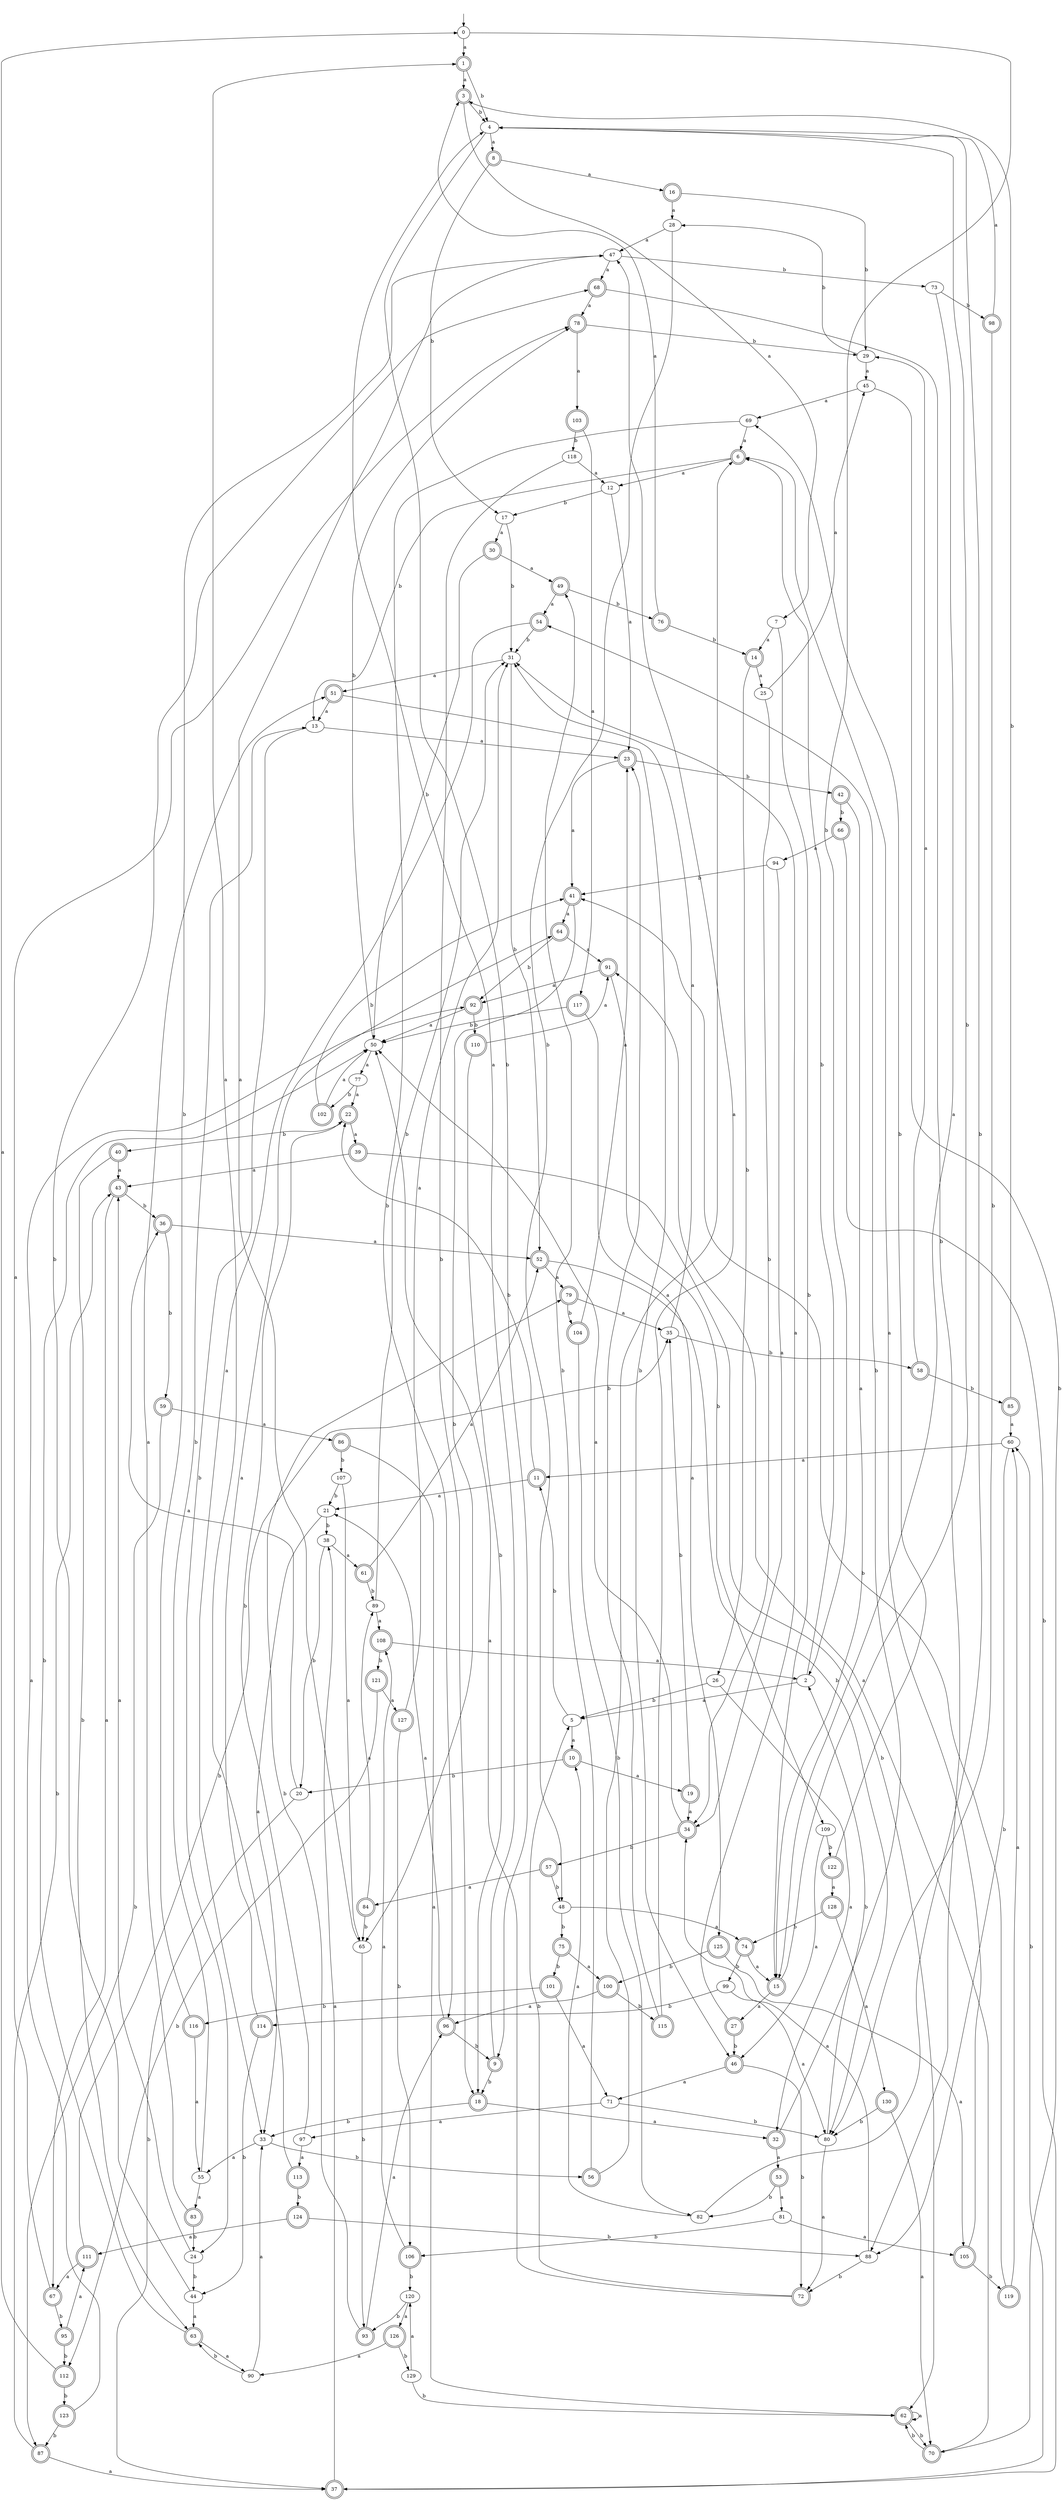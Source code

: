 digraph RandomDFA {
  __start0 [label="", shape=none];
  __start0 -> 0 [label=""];
  0 [shape=circle]
  0 -> 1 [label="a"]
  0 -> 2 [label="b"]
  1 [shape=doublecircle]
  1 -> 3 [label="a"]
  1 -> 4 [label="b"]
  2
  2 -> 5 [label="a"]
  2 -> 6 [label="b"]
  3 [shape=doublecircle]
  3 -> 7 [label="a"]
  3 -> 4 [label="b"]
  4
  4 -> 8 [label="a"]
  4 -> 9 [label="b"]
  5
  5 -> 10 [label="a"]
  5 -> 11 [label="b"]
  6 [shape=doublecircle]
  6 -> 12 [label="a"]
  6 -> 13 [label="b"]
  7
  7 -> 14 [label="a"]
  7 -> 15 [label="b"]
  8 [shape=doublecircle]
  8 -> 16 [label="a"]
  8 -> 17 [label="b"]
  9 [shape=doublecircle]
  9 -> 4 [label="a"]
  9 -> 18 [label="b"]
  10 [shape=doublecircle]
  10 -> 19 [label="a"]
  10 -> 20 [label="b"]
  11 [shape=doublecircle]
  11 -> 21 [label="a"]
  11 -> 22 [label="b"]
  12
  12 -> 23 [label="a"]
  12 -> 17 [label="b"]
  13
  13 -> 23 [label="a"]
  13 -> 24 [label="b"]
  14 [shape=doublecircle]
  14 -> 25 [label="a"]
  14 -> 26 [label="b"]
  15 [shape=doublecircle]
  15 -> 27 [label="a"]
  15 -> 4 [label="b"]
  16 [shape=doublecircle]
  16 -> 28 [label="a"]
  16 -> 29 [label="b"]
  17
  17 -> 30 [label="a"]
  17 -> 31 [label="b"]
  18 [shape=doublecircle]
  18 -> 32 [label="a"]
  18 -> 33 [label="b"]
  19 [shape=doublecircle]
  19 -> 34 [label="a"]
  19 -> 35 [label="b"]
  20
  20 -> 36 [label="a"]
  20 -> 37 [label="b"]
  21
  21 -> 33 [label="a"]
  21 -> 38 [label="b"]
  22 [shape=doublecircle]
  22 -> 39 [label="a"]
  22 -> 40 [label="b"]
  23 [shape=doublecircle]
  23 -> 41 [label="a"]
  23 -> 42 [label="b"]
  24
  24 -> 43 [label="a"]
  24 -> 44 [label="b"]
  25
  25 -> 45 [label="a"]
  25 -> 34 [label="b"]
  26
  26 -> 32 [label="a"]
  26 -> 5 [label="b"]
  27 [shape=doublecircle]
  27 -> 31 [label="a"]
  27 -> 46 [label="b"]
  28
  28 -> 47 [label="a"]
  28 -> 48 [label="b"]
  29
  29 -> 45 [label="a"]
  29 -> 28 [label="b"]
  30 [shape=doublecircle]
  30 -> 49 [label="a"]
  30 -> 50 [label="b"]
  31
  31 -> 51 [label="a"]
  31 -> 52 [label="b"]
  32 [shape=doublecircle]
  32 -> 53 [label="a"]
  32 -> 54 [label="b"]
  33
  33 -> 55 [label="a"]
  33 -> 56 [label="b"]
  34 [shape=doublecircle]
  34 -> 50 [label="a"]
  34 -> 57 [label="b"]
  35
  35 -> 31 [label="a"]
  35 -> 58 [label="b"]
  36 [shape=doublecircle]
  36 -> 52 [label="a"]
  36 -> 59 [label="b"]
  37 [shape=doublecircle]
  37 -> 38 [label="a"]
  37 -> 60 [label="b"]
  38
  38 -> 61 [label="a"]
  38 -> 20 [label="b"]
  39 [shape=doublecircle]
  39 -> 43 [label="a"]
  39 -> 62 [label="b"]
  40 [shape=doublecircle]
  40 -> 43 [label="a"]
  40 -> 63 [label="b"]
  41 [shape=doublecircle]
  41 -> 64 [label="a"]
  41 -> 65 [label="b"]
  42 [shape=doublecircle]
  42 -> 15 [label="a"]
  42 -> 66 [label="b"]
  43 [shape=doublecircle]
  43 -> 67 [label="a"]
  43 -> 36 [label="b"]
  44
  44 -> 63 [label="a"]
  44 -> 68 [label="b"]
  45
  45 -> 69 [label="a"]
  45 -> 70 [label="b"]
  46 [shape=doublecircle]
  46 -> 71 [label="a"]
  46 -> 72 [label="b"]
  47
  47 -> 68 [label="a"]
  47 -> 73 [label="b"]
  48
  48 -> 74 [label="a"]
  48 -> 75 [label="b"]
  49 [shape=doublecircle]
  49 -> 54 [label="a"]
  49 -> 76 [label="b"]
  50
  50 -> 77 [label="a"]
  50 -> 78 [label="b"]
  51 [shape=doublecircle]
  51 -> 13 [label="a"]
  51 -> 46 [label="b"]
  52 [shape=doublecircle]
  52 -> 79 [label="a"]
  52 -> 80 [label="b"]
  53 [shape=doublecircle]
  53 -> 81 [label="a"]
  53 -> 82 [label="b"]
  54 [shape=doublecircle]
  54 -> 33 [label="a"]
  54 -> 31 [label="b"]
  55
  55 -> 83 [label="a"]
  55 -> 13 [label="b"]
  56 [shape=doublecircle]
  56 -> 6 [label="a"]
  56 -> 49 [label="b"]
  57 [shape=doublecircle]
  57 -> 84 [label="a"]
  57 -> 48 [label="b"]
  58 [shape=doublecircle]
  58 -> 29 [label="a"]
  58 -> 85 [label="b"]
  59 [shape=doublecircle]
  59 -> 86 [label="a"]
  59 -> 87 [label="b"]
  60
  60 -> 11 [label="a"]
  60 -> 88 [label="b"]
  61 [shape=doublecircle]
  61 -> 52 [label="a"]
  61 -> 89 [label="b"]
  62 [shape=doublecircle]
  62 -> 62 [label="a"]
  62 -> 70 [label="b"]
  63 [shape=doublecircle]
  63 -> 90 [label="a"]
  63 -> 50 [label="b"]
  64 [shape=doublecircle]
  64 -> 91 [label="a"]
  64 -> 92 [label="b"]
  65
  65 -> 47 [label="a"]
  65 -> 93 [label="b"]
  66 [shape=doublecircle]
  66 -> 94 [label="a"]
  66 -> 37 [label="b"]
  67 [shape=doublecircle]
  67 -> 78 [label="a"]
  67 -> 95 [label="b"]
  68 [shape=doublecircle]
  68 -> 78 [label="a"]
  68 -> 88 [label="b"]
  69
  69 -> 6 [label="a"]
  69 -> 96 [label="b"]
  70 [shape=doublecircle]
  70 -> 91 [label="a"]
  70 -> 62 [label="b"]
  71
  71 -> 97 [label="a"]
  71 -> 80 [label="b"]
  72 [shape=doublecircle]
  72 -> 50 [label="a"]
  72 -> 5 [label="b"]
  73
  73 -> 15 [label="a"]
  73 -> 98 [label="b"]
  74 [shape=doublecircle]
  74 -> 15 [label="a"]
  74 -> 99 [label="b"]
  75 [shape=doublecircle]
  75 -> 100 [label="a"]
  75 -> 101 [label="b"]
  76 [shape=doublecircle]
  76 -> 3 [label="a"]
  76 -> 14 [label="b"]
  77
  77 -> 22 [label="a"]
  77 -> 102 [label="b"]
  78 [shape=doublecircle]
  78 -> 103 [label="a"]
  78 -> 29 [label="b"]
  79 [shape=doublecircle]
  79 -> 35 [label="a"]
  79 -> 104 [label="b"]
  80
  80 -> 72 [label="a"]
  80 -> 2 [label="b"]
  81
  81 -> 105 [label="a"]
  81 -> 106 [label="b"]
  82
  82 -> 10 [label="a"]
  82 -> 4 [label="b"]
  83 [shape=doublecircle]
  83 -> 51 [label="a"]
  83 -> 24 [label="b"]
  84 [shape=doublecircle]
  84 -> 89 [label="a"]
  84 -> 65 [label="b"]
  85 [shape=doublecircle]
  85 -> 60 [label="a"]
  85 -> 3 [label="b"]
  86 [shape=doublecircle]
  86 -> 62 [label="a"]
  86 -> 107 [label="b"]
  87 [shape=doublecircle]
  87 -> 37 [label="a"]
  87 -> 43 [label="b"]
  88
  88 -> 34 [label="a"]
  88 -> 72 [label="b"]
  89
  89 -> 108 [label="a"]
  89 -> 31 [label="b"]
  90
  90 -> 33 [label="a"]
  90 -> 63 [label="b"]
  91 [shape=doublecircle]
  91 -> 92 [label="a"]
  91 -> 109 [label="b"]
  92 [shape=doublecircle]
  92 -> 50 [label="a"]
  92 -> 110 [label="b"]
  93 [shape=doublecircle]
  93 -> 96 [label="a"]
  93 -> 79 [label="b"]
  94
  94 -> 34 [label="a"]
  94 -> 41 [label="b"]
  95 [shape=doublecircle]
  95 -> 111 [label="a"]
  95 -> 112 [label="b"]
  96 [shape=doublecircle]
  96 -> 21 [label="a"]
  96 -> 9 [label="b"]
  97
  97 -> 113 [label="a"]
  97 -> 22 [label="b"]
  98 [shape=doublecircle]
  98 -> 4 [label="a"]
  98 -> 80 [label="b"]
  99
  99 -> 80 [label="a"]
  99 -> 114 [label="b"]
  100 [shape=doublecircle]
  100 -> 96 [label="a"]
  100 -> 115 [label="b"]
  101 [shape=doublecircle]
  101 -> 71 [label="a"]
  101 -> 116 [label="b"]
  102 [shape=doublecircle]
  102 -> 50 [label="a"]
  102 -> 41 [label="b"]
  103 [shape=doublecircle]
  103 -> 117 [label="a"]
  103 -> 118 [label="b"]
  104 [shape=doublecircle]
  104 -> 23 [label="a"]
  104 -> 82 [label="b"]
  105 [shape=doublecircle]
  105 -> 6 [label="a"]
  105 -> 119 [label="b"]
  106 [shape=doublecircle]
  106 -> 108 [label="a"]
  106 -> 120 [label="b"]
  107
  107 -> 65 [label="a"]
  107 -> 21 [label="b"]
  108 [shape=doublecircle]
  108 -> 2 [label="a"]
  108 -> 121 [label="b"]
  109
  109 -> 46 [label="a"]
  109 -> 122 [label="b"]
  110 [shape=doublecircle]
  110 -> 91 [label="a"]
  110 -> 18 [label="b"]
  111 [shape=doublecircle]
  111 -> 67 [label="a"]
  111 -> 35 [label="b"]
  112 [shape=doublecircle]
  112 -> 0 [label="a"]
  112 -> 123 [label="b"]
  113 [shape=doublecircle]
  113 -> 1 [label="a"]
  113 -> 124 [label="b"]
  114 [shape=doublecircle]
  114 -> 64 [label="a"]
  114 -> 44 [label="b"]
  115 [shape=doublecircle]
  115 -> 47 [label="a"]
  115 -> 23 [label="b"]
  116 [shape=doublecircle]
  116 -> 55 [label="a"]
  116 -> 47 [label="b"]
  117 [shape=doublecircle]
  117 -> 125 [label="a"]
  117 -> 50 [label="b"]
  118
  118 -> 12 [label="a"]
  118 -> 18 [label="b"]
  119 [shape=doublecircle]
  119 -> 60 [label="a"]
  119 -> 41 [label="b"]
  120
  120 -> 126 [label="a"]
  120 -> 93 [label="b"]
  121 [shape=doublecircle]
  121 -> 127 [label="a"]
  121 -> 112 [label="b"]
  122 [shape=doublecircle]
  122 -> 128 [label="a"]
  122 -> 69 [label="b"]
  123 [shape=doublecircle]
  123 -> 92 [label="a"]
  123 -> 87 [label="b"]
  124 [shape=doublecircle]
  124 -> 111 [label="a"]
  124 -> 88 [label="b"]
  125 [shape=doublecircle]
  125 -> 105 [label="a"]
  125 -> 100 [label="b"]
  126 [shape=doublecircle]
  126 -> 90 [label="a"]
  126 -> 129 [label="b"]
  127 [shape=doublecircle]
  127 -> 31 [label="a"]
  127 -> 106 [label="b"]
  128 [shape=doublecircle]
  128 -> 130 [label="a"]
  128 -> 74 [label="b"]
  129
  129 -> 120 [label="a"]
  129 -> 62 [label="b"]
  130 [shape=doublecircle]
  130 -> 70 [label="a"]
  130 -> 80 [label="b"]
}

